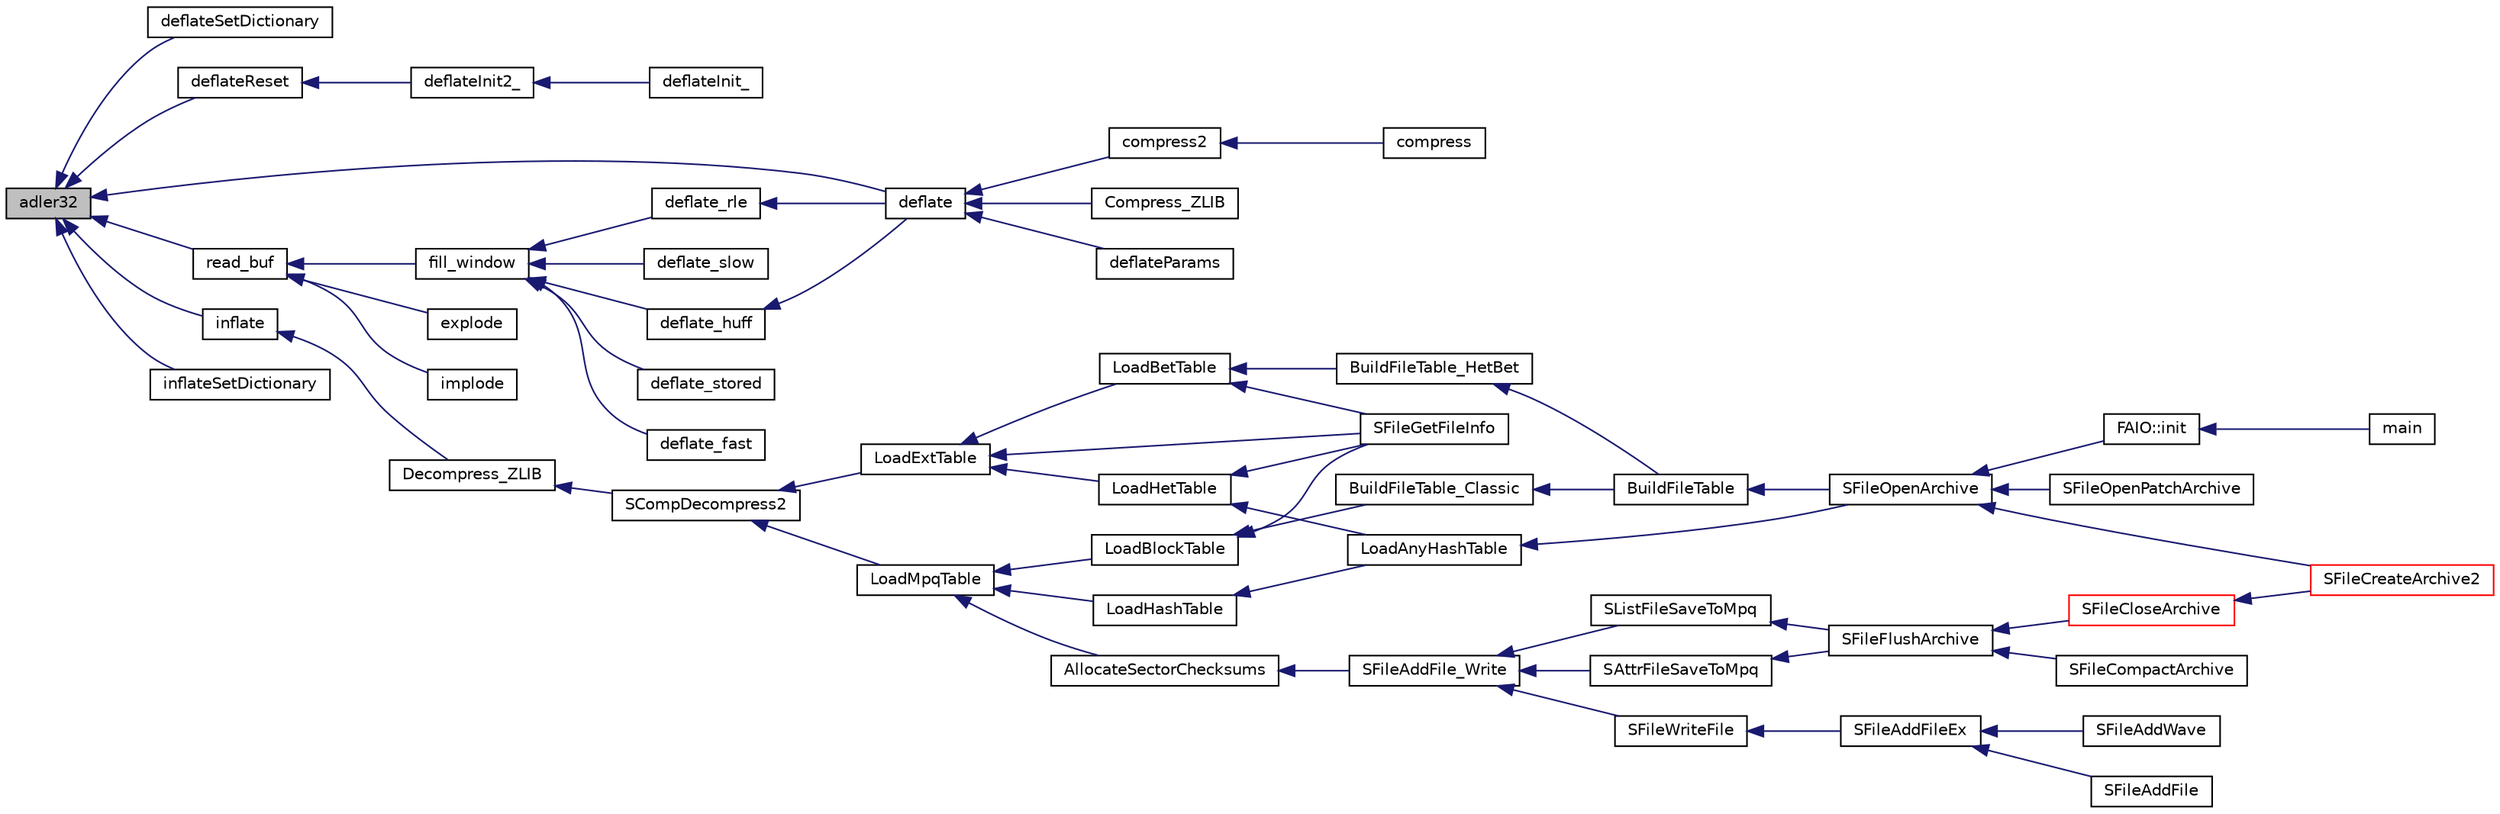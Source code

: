 digraph G
{
  edge [fontname="Helvetica",fontsize="10",labelfontname="Helvetica",labelfontsize="10"];
  node [fontname="Helvetica",fontsize="10",shape=record];
  rankdir="LR";
  Node1 [label="adler32",height=0.2,width=0.4,color="black", fillcolor="grey75", style="filled" fontcolor="black"];
  Node1 -> Node2 [dir="back",color="midnightblue",fontsize="10",style="solid",fontname="Helvetica"];
  Node2 [label="deflateSetDictionary",height=0.2,width=0.4,color="black", fillcolor="white", style="filled",URL="$deflate_8c.html#a4e2855f986abd56d4515e9bb09986a5b"];
  Node1 -> Node3 [dir="back",color="midnightblue",fontsize="10",style="solid",fontname="Helvetica"];
  Node3 [label="deflateReset",height=0.2,width=0.4,color="black", fillcolor="white", style="filled",URL="$deflate_8c.html#a4f17a4d330d76066b4b26c27f7cde5dc"];
  Node3 -> Node4 [dir="back",color="midnightblue",fontsize="10",style="solid",fontname="Helvetica"];
  Node4 [label="deflateInit2_",height=0.2,width=0.4,color="black", fillcolor="white", style="filled",URL="$deflate_8c.html#ae501d2862c68d17b909d6f1c9264815c"];
  Node4 -> Node5 [dir="back",color="midnightblue",fontsize="10",style="solid",fontname="Helvetica"];
  Node5 [label="deflateInit_",height=0.2,width=0.4,color="black", fillcolor="white", style="filled",URL="$deflate_8c.html#a0e6601591faa9573f27340153b0f3296"];
  Node1 -> Node6 [dir="back",color="midnightblue",fontsize="10",style="solid",fontname="Helvetica"];
  Node6 [label="deflate",height=0.2,width=0.4,color="black", fillcolor="white", style="filled",URL="$deflate_8c.html#aedba3a94d6e827d61b660443ae5b9f09"];
  Node6 -> Node7 [dir="back",color="midnightblue",fontsize="10",style="solid",fontname="Helvetica"];
  Node7 [label="compress2",height=0.2,width=0.4,color="black", fillcolor="white", style="filled",URL="$zlib_2compress_8c.html#aede7e438c033a969a1a40ba6b44f91f9"];
  Node7 -> Node8 [dir="back",color="midnightblue",fontsize="10",style="solid",fontname="Helvetica"];
  Node8 [label="compress",height=0.2,width=0.4,color="black", fillcolor="white", style="filled",URL="$zlib_2compress_8c.html#aef315743418d760a360e1be293d27cd1"];
  Node6 -> Node9 [dir="back",color="midnightblue",fontsize="10",style="solid",fontname="Helvetica"];
  Node9 [label="Compress_ZLIB",height=0.2,width=0.4,color="black", fillcolor="white", style="filled",URL="$_s_compression_8cpp.html#a76b9015cfca14abf02066adb598e39d0"];
  Node6 -> Node10 [dir="back",color="midnightblue",fontsize="10",style="solid",fontname="Helvetica"];
  Node10 [label="deflateParams",height=0.2,width=0.4,color="black", fillcolor="white", style="filled",URL="$deflate_8c.html#a6be3d26b7e317aa4db6c7870b1911d4d"];
  Node1 -> Node11 [dir="back",color="midnightblue",fontsize="10",style="solid",fontname="Helvetica"];
  Node11 [label="read_buf",height=0.2,width=0.4,color="black", fillcolor="white", style="filled",URL="$deflate_8c.html#a30b7fcd3e6bea023c1c00eafad492639"];
  Node11 -> Node12 [dir="back",color="midnightblue",fontsize="10",style="solid",fontname="Helvetica"];
  Node12 [label="explode",height=0.2,width=0.4,color="black", fillcolor="white", style="filled",URL="$pklib_8h.html#a1364368595551e2e126b1fd7b5289437"];
  Node11 -> Node13 [dir="back",color="midnightblue",fontsize="10",style="solid",fontname="Helvetica"];
  Node13 [label="implode",height=0.2,width=0.4,color="black", fillcolor="white", style="filled",URL="$pklib_8h.html#ae46e59e756d9e2e2e63b71e54b74b731"];
  Node11 -> Node14 [dir="back",color="midnightblue",fontsize="10",style="solid",fontname="Helvetica"];
  Node14 [label="fill_window",height=0.2,width=0.4,color="black", fillcolor="white", style="filled",URL="$deflate_8c.html#a6cf3c43817cac5f5c422e94b2a57ea49"];
  Node14 -> Node15 [dir="back",color="midnightblue",fontsize="10",style="solid",fontname="Helvetica"];
  Node15 [label="deflate_stored",height=0.2,width=0.4,color="black", fillcolor="white", style="filled",URL="$deflate_8c.html#a67569326587f77f823522212036fc2f9"];
  Node14 -> Node16 [dir="back",color="midnightblue",fontsize="10",style="solid",fontname="Helvetica"];
  Node16 [label="deflate_fast",height=0.2,width=0.4,color="black", fillcolor="white", style="filled",URL="$deflate_8c.html#a1ee6259c01fb1c8cd3ecc551a8fe7192"];
  Node14 -> Node17 [dir="back",color="midnightblue",fontsize="10",style="solid",fontname="Helvetica"];
  Node17 [label="deflate_slow",height=0.2,width=0.4,color="black", fillcolor="white", style="filled",URL="$deflate_8c.html#a9fc7e4969451bb185e77d530c376f79f"];
  Node14 -> Node18 [dir="back",color="midnightblue",fontsize="10",style="solid",fontname="Helvetica"];
  Node18 [label="deflate_rle",height=0.2,width=0.4,color="black", fillcolor="white", style="filled",URL="$deflate_8c.html#aea13a1600dd641f5584b39b840eecaae"];
  Node18 -> Node6 [dir="back",color="midnightblue",fontsize="10",style="solid",fontname="Helvetica"];
  Node14 -> Node19 [dir="back",color="midnightblue",fontsize="10",style="solid",fontname="Helvetica"];
  Node19 [label="deflate_huff",height=0.2,width=0.4,color="black", fillcolor="white", style="filled",URL="$deflate_8c.html#a5d5671ede8ee51f34a50cfd5f498d2f0"];
  Node19 -> Node6 [dir="back",color="midnightblue",fontsize="10",style="solid",fontname="Helvetica"];
  Node1 -> Node20 [dir="back",color="midnightblue",fontsize="10",style="solid",fontname="Helvetica"];
  Node20 [label="inflate",height=0.2,width=0.4,color="black", fillcolor="white", style="filled",URL="$inflate_8c.html#a9a49cf8b6ce882dea33505b0ac84ecef"];
  Node20 -> Node21 [dir="back",color="midnightblue",fontsize="10",style="solid",fontname="Helvetica"];
  Node21 [label="Decompress_ZLIB",height=0.2,width=0.4,color="black", fillcolor="white", style="filled",URL="$_s_compression_8cpp.html#a1e94658a0bb36171f75799de2fcb2bed"];
  Node21 -> Node22 [dir="back",color="midnightblue",fontsize="10",style="solid",fontname="Helvetica"];
  Node22 [label="SCompDecompress2",height=0.2,width=0.4,color="black", fillcolor="white", style="filled",URL="$_storm_lib_8h.html#ad4be5c65706a57411d71edd72bd91e06"];
  Node22 -> Node23 [dir="back",color="midnightblue",fontsize="10",style="solid",fontname="Helvetica"];
  Node23 [label="LoadMpqTable",height=0.2,width=0.4,color="black", fillcolor="white", style="filled",URL="$_storm_common_8h.html#a0201c26eb7513898105243687243e4db"];
  Node23 -> Node24 [dir="back",color="midnightblue",fontsize="10",style="solid",fontname="Helvetica"];
  Node24 [label="AllocateSectorChecksums",height=0.2,width=0.4,color="black", fillcolor="white", style="filled",URL="$_storm_common_8h.html#a625957b3c4515b0d8664c2c7733f5ae2"];
  Node24 -> Node25 [dir="back",color="midnightblue",fontsize="10",style="solid",fontname="Helvetica"];
  Node25 [label="SFileAddFile_Write",height=0.2,width=0.4,color="black", fillcolor="white", style="filled",URL="$_storm_common_8h.html#a8bbeffca003d324051f5a4d93a6862a3"];
  Node25 -> Node26 [dir="back",color="midnightblue",fontsize="10",style="solid",fontname="Helvetica"];
  Node26 [label="SFileWriteFile",height=0.2,width=0.4,color="black", fillcolor="white", style="filled",URL="$_storm_lib_8h.html#a70c78df25d758e53550021e82078352e"];
  Node26 -> Node27 [dir="back",color="midnightblue",fontsize="10",style="solid",fontname="Helvetica"];
  Node27 [label="SFileAddFileEx",height=0.2,width=0.4,color="black", fillcolor="white", style="filled",URL="$_storm_lib_8h.html#a9d092079ada150e05bfed5a26e65e184"];
  Node27 -> Node28 [dir="back",color="midnightblue",fontsize="10",style="solid",fontname="Helvetica"];
  Node28 [label="SFileAddFile",height=0.2,width=0.4,color="black", fillcolor="white", style="filled",URL="$_storm_lib_8h.html#ab6184a31092ac5364a8746b1fca3a822"];
  Node27 -> Node29 [dir="back",color="midnightblue",fontsize="10",style="solid",fontname="Helvetica"];
  Node29 [label="SFileAddWave",height=0.2,width=0.4,color="black", fillcolor="white", style="filled",URL="$_storm_lib_8h.html#a4cc5ee53bb9a41f91d71a0be809ede22"];
  Node25 -> Node30 [dir="back",color="midnightblue",fontsize="10",style="solid",fontname="Helvetica"];
  Node30 [label="SAttrFileSaveToMpq",height=0.2,width=0.4,color="black", fillcolor="white", style="filled",URL="$_storm_common_8h.html#a1f552d4db51760c541354dc64e7808ea"];
  Node30 -> Node31 [dir="back",color="midnightblue",fontsize="10",style="solid",fontname="Helvetica"];
  Node31 [label="SFileFlushArchive",height=0.2,width=0.4,color="black", fillcolor="white", style="filled",URL="$_storm_lib_8h.html#a5f3daefb5c0d87a791fcc42ec40714d2"];
  Node31 -> Node32 [dir="back",color="midnightblue",fontsize="10",style="solid",fontname="Helvetica"];
  Node32 [label="SFileCompactArchive",height=0.2,width=0.4,color="black", fillcolor="white", style="filled",URL="$_storm_lib_8h.html#a4a8f24295ae27ee91ab52a2cc8a0e9ba"];
  Node31 -> Node33 [dir="back",color="midnightblue",fontsize="10",style="solid",fontname="Helvetica"];
  Node33 [label="SFileCloseArchive",height=0.2,width=0.4,color="red", fillcolor="white", style="filled",URL="$_storm_lib_8h.html#abe1ae9917ea665286bffd1524561fceb"];
  Node33 -> Node34 [dir="back",color="midnightblue",fontsize="10",style="solid",fontname="Helvetica"];
  Node34 [label="SFileCreateArchive2",height=0.2,width=0.4,color="red", fillcolor="white", style="filled",URL="$_storm_lib_8h.html#aa2b6fa8f16b5ac42868c546533fe26ce"];
  Node25 -> Node35 [dir="back",color="midnightblue",fontsize="10",style="solid",fontname="Helvetica"];
  Node35 [label="SListFileSaveToMpq",height=0.2,width=0.4,color="black", fillcolor="white", style="filled",URL="$_storm_common_8h.html#a92fbeed559aba21268c7cf0b967e49fc"];
  Node35 -> Node31 [dir="back",color="midnightblue",fontsize="10",style="solid",fontname="Helvetica"];
  Node23 -> Node36 [dir="back",color="midnightblue",fontsize="10",style="solid",fontname="Helvetica"];
  Node36 [label="LoadHashTable",height=0.2,width=0.4,color="black", fillcolor="white", style="filled",URL="$_storm_common_8h.html#ac783fedd5a7c270d1c1e52e846ece77e"];
  Node36 -> Node37 [dir="back",color="midnightblue",fontsize="10",style="solid",fontname="Helvetica"];
  Node37 [label="LoadAnyHashTable",height=0.2,width=0.4,color="black", fillcolor="white", style="filled",URL="$_storm_common_8h.html#acd34a41b8d29b48ac02c7aecd2f609b5"];
  Node37 -> Node38 [dir="back",color="midnightblue",fontsize="10",style="solid",fontname="Helvetica"];
  Node38 [label="SFileOpenArchive",height=0.2,width=0.4,color="black", fillcolor="white", style="filled",URL="$_storm_lib_8h.html#a8b031afa4f88b4b3705c274a0b5b4f73"];
  Node38 -> Node39 [dir="back",color="midnightblue",fontsize="10",style="solid",fontname="Helvetica"];
  Node39 [label="FAIO::init",height=0.2,width=0.4,color="black", fillcolor="white", style="filled",URL="$namespace_f_a_i_o.html#a2c6d08b4256153f34907093724c0f995"];
  Node39 -> Node40 [dir="back",color="midnightblue",fontsize="10",style="solid",fontname="Helvetica"];
  Node40 [label="main",height=0.2,width=0.4,color="black", fillcolor="white", style="filled",URL="$exedump_2main_8cpp.html#a2c3f6775325c30275d11c6abee2db6a0"];
  Node38 -> Node34 [dir="back",color="midnightblue",fontsize="10",style="solid",fontname="Helvetica"];
  Node38 -> Node41 [dir="back",color="midnightblue",fontsize="10",style="solid",fontname="Helvetica"];
  Node41 [label="SFileOpenPatchArchive",height=0.2,width=0.4,color="black", fillcolor="white", style="filled",URL="$_storm_lib_8h.html#a6daebdc66320d44284e960bbff33e886"];
  Node23 -> Node42 [dir="back",color="midnightblue",fontsize="10",style="solid",fontname="Helvetica"];
  Node42 [label="LoadBlockTable",height=0.2,width=0.4,color="black", fillcolor="white", style="filled",URL="$_storm_common_8h.html#adc2df260bf34449da5b48a19c2e9a788"];
  Node42 -> Node43 [dir="back",color="midnightblue",fontsize="10",style="solid",fontname="Helvetica"];
  Node43 [label="BuildFileTable_Classic",height=0.2,width=0.4,color="black", fillcolor="white", style="filled",URL="$_s_base_file_table_8cpp.html#abe1a62f60e8a51e2096f1aeff15b2170"];
  Node43 -> Node44 [dir="back",color="midnightblue",fontsize="10",style="solid",fontname="Helvetica"];
  Node44 [label="BuildFileTable",height=0.2,width=0.4,color="black", fillcolor="white", style="filled",URL="$_storm_common_8h.html#a1c0a0948adf593a715e4cdc76bd252fd"];
  Node44 -> Node38 [dir="back",color="midnightblue",fontsize="10",style="solid",fontname="Helvetica"];
  Node42 -> Node45 [dir="back",color="midnightblue",fontsize="10",style="solid",fontname="Helvetica"];
  Node45 [label="SFileGetFileInfo",height=0.2,width=0.4,color="black", fillcolor="white", style="filled",URL="$_storm_lib_8h.html#a65c5c13489a621c481282da76b101e16"];
  Node22 -> Node46 [dir="back",color="midnightblue",fontsize="10",style="solid",fontname="Helvetica"];
  Node46 [label="LoadExtTable",height=0.2,width=0.4,color="black", fillcolor="white", style="filled",URL="$_storm_common_8h.html#a7bf97c1c4ef7c27dce39e44b1cf0ea9f"];
  Node46 -> Node47 [dir="back",color="midnightblue",fontsize="10",style="solid",fontname="Helvetica"];
  Node47 [label="LoadHetTable",height=0.2,width=0.4,color="black", fillcolor="white", style="filled",URL="$_storm_common_8h.html#a3192325af2d538a1196c76f8dd980d42"];
  Node47 -> Node37 [dir="back",color="midnightblue",fontsize="10",style="solid",fontname="Helvetica"];
  Node47 -> Node45 [dir="back",color="midnightblue",fontsize="10",style="solid",fontname="Helvetica"];
  Node46 -> Node48 [dir="back",color="midnightblue",fontsize="10",style="solid",fontname="Helvetica"];
  Node48 [label="LoadBetTable",height=0.2,width=0.4,color="black", fillcolor="white", style="filled",URL="$_storm_common_8h.html#ad45353be81c314aa55264bd932a0758e"];
  Node48 -> Node49 [dir="back",color="midnightblue",fontsize="10",style="solid",fontname="Helvetica"];
  Node49 [label="BuildFileTable_HetBet",height=0.2,width=0.4,color="black", fillcolor="white", style="filled",URL="$_s_base_file_table_8cpp.html#a8dffbc95a113e2b15eb324cc91a029ab"];
  Node49 -> Node44 [dir="back",color="midnightblue",fontsize="10",style="solid",fontname="Helvetica"];
  Node48 -> Node45 [dir="back",color="midnightblue",fontsize="10",style="solid",fontname="Helvetica"];
  Node46 -> Node45 [dir="back",color="midnightblue",fontsize="10",style="solid",fontname="Helvetica"];
  Node1 -> Node50 [dir="back",color="midnightblue",fontsize="10",style="solid",fontname="Helvetica"];
  Node50 [label="inflateSetDictionary",height=0.2,width=0.4,color="black", fillcolor="white", style="filled",URL="$inflate_8c.html#a0e7de2db7d65e00a99bea217653b152e"];
}
